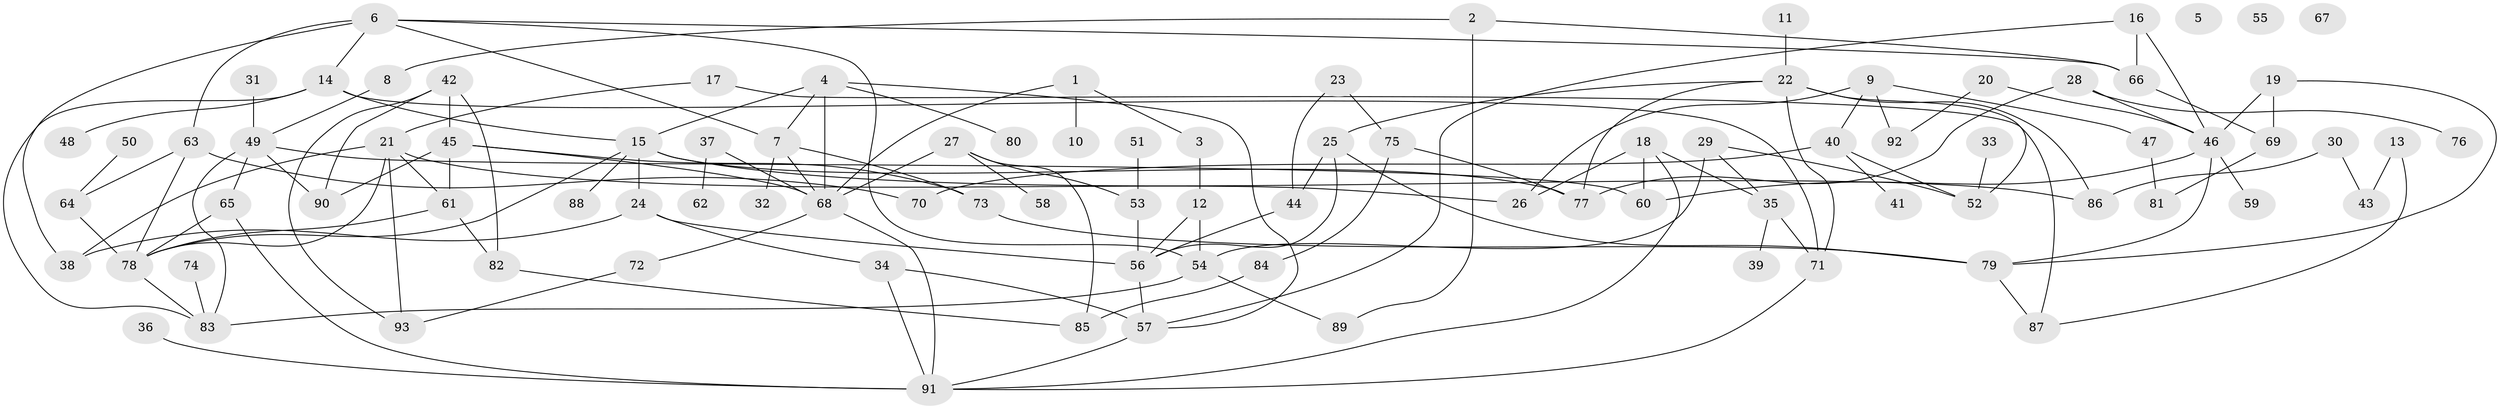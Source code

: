// coarse degree distribution, {4: 0.13636363636363635, 8: 0.045454545454545456, 3: 0.2727272727272727, 10: 0.022727272727272728, 1: 0.1590909090909091, 5: 0.11363636363636363, 12: 0.022727272727272728, 2: 0.13636363636363635, 7: 0.045454545454545456, 6: 0.045454545454545456}
// Generated by graph-tools (version 1.1) at 2025/48/03/04/25 22:48:31]
// undirected, 93 vertices, 142 edges
graph export_dot {
  node [color=gray90,style=filled];
  1;
  2;
  3;
  4;
  5;
  6;
  7;
  8;
  9;
  10;
  11;
  12;
  13;
  14;
  15;
  16;
  17;
  18;
  19;
  20;
  21;
  22;
  23;
  24;
  25;
  26;
  27;
  28;
  29;
  30;
  31;
  32;
  33;
  34;
  35;
  36;
  37;
  38;
  39;
  40;
  41;
  42;
  43;
  44;
  45;
  46;
  47;
  48;
  49;
  50;
  51;
  52;
  53;
  54;
  55;
  56;
  57;
  58;
  59;
  60;
  61;
  62;
  63;
  64;
  65;
  66;
  67;
  68;
  69;
  70;
  71;
  72;
  73;
  74;
  75;
  76;
  77;
  78;
  79;
  80;
  81;
  82;
  83;
  84;
  85;
  86;
  87;
  88;
  89;
  90;
  91;
  92;
  93;
  1 -- 3;
  1 -- 10;
  1 -- 68;
  2 -- 8;
  2 -- 66;
  2 -- 89;
  3 -- 12;
  4 -- 7;
  4 -- 15;
  4 -- 57;
  4 -- 68;
  4 -- 80;
  6 -- 7;
  6 -- 14;
  6 -- 38;
  6 -- 54;
  6 -- 63;
  6 -- 66;
  7 -- 32;
  7 -- 68;
  7 -- 73;
  8 -- 49;
  9 -- 26;
  9 -- 40;
  9 -- 47;
  9 -- 92;
  11 -- 22;
  12 -- 54;
  12 -- 56;
  13 -- 43;
  13 -- 87;
  14 -- 15;
  14 -- 48;
  14 -- 71;
  14 -- 83;
  15 -- 24;
  15 -- 77;
  15 -- 78;
  15 -- 86;
  15 -- 88;
  16 -- 46;
  16 -- 57;
  16 -- 66;
  17 -- 21;
  17 -- 87;
  18 -- 26;
  18 -- 35;
  18 -- 60;
  18 -- 91;
  19 -- 46;
  19 -- 69;
  19 -- 79;
  20 -- 46;
  20 -- 92;
  21 -- 26;
  21 -- 38;
  21 -- 61;
  21 -- 78;
  21 -- 93;
  22 -- 25;
  22 -- 52;
  22 -- 71;
  22 -- 77;
  22 -- 86;
  23 -- 44;
  23 -- 75;
  24 -- 34;
  24 -- 38;
  24 -- 56;
  25 -- 44;
  25 -- 56;
  25 -- 79;
  27 -- 53;
  27 -- 58;
  27 -- 68;
  27 -- 85;
  28 -- 46;
  28 -- 76;
  28 -- 77;
  29 -- 35;
  29 -- 52;
  29 -- 54;
  30 -- 43;
  30 -- 86;
  31 -- 49;
  33 -- 52;
  34 -- 57;
  34 -- 91;
  35 -- 39;
  35 -- 71;
  36 -- 91;
  37 -- 62;
  37 -- 68;
  40 -- 41;
  40 -- 52;
  40 -- 70;
  42 -- 45;
  42 -- 82;
  42 -- 90;
  42 -- 93;
  44 -- 56;
  45 -- 61;
  45 -- 68;
  45 -- 73;
  45 -- 90;
  46 -- 59;
  46 -- 60;
  46 -- 79;
  47 -- 81;
  49 -- 60;
  49 -- 65;
  49 -- 83;
  49 -- 90;
  50 -- 64;
  51 -- 53;
  53 -- 56;
  54 -- 83;
  54 -- 89;
  56 -- 57;
  57 -- 91;
  61 -- 78;
  61 -- 82;
  63 -- 64;
  63 -- 70;
  63 -- 78;
  64 -- 78;
  65 -- 78;
  65 -- 91;
  66 -- 69;
  68 -- 72;
  68 -- 91;
  69 -- 81;
  71 -- 91;
  72 -- 93;
  73 -- 79;
  74 -- 83;
  75 -- 77;
  75 -- 84;
  78 -- 83;
  79 -- 87;
  82 -- 85;
  84 -- 85;
}
